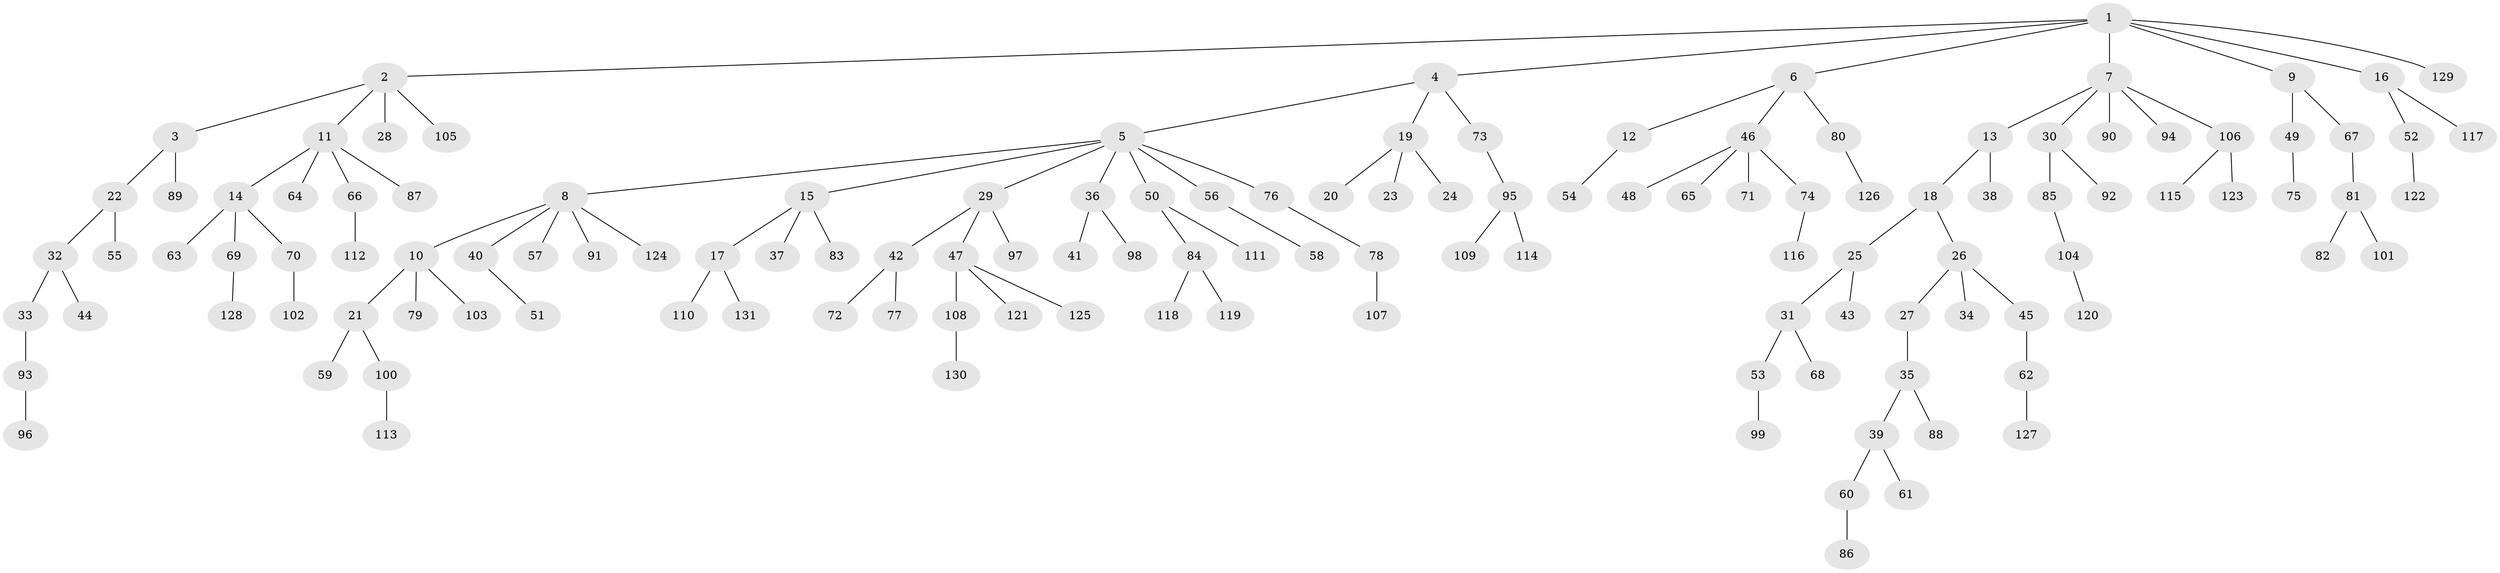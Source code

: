 // Generated by graph-tools (version 1.1) at 2025/11/02/27/25 16:11:26]
// undirected, 131 vertices, 130 edges
graph export_dot {
graph [start="1"]
  node [color=gray90,style=filled];
  1;
  2;
  3;
  4;
  5;
  6;
  7;
  8;
  9;
  10;
  11;
  12;
  13;
  14;
  15;
  16;
  17;
  18;
  19;
  20;
  21;
  22;
  23;
  24;
  25;
  26;
  27;
  28;
  29;
  30;
  31;
  32;
  33;
  34;
  35;
  36;
  37;
  38;
  39;
  40;
  41;
  42;
  43;
  44;
  45;
  46;
  47;
  48;
  49;
  50;
  51;
  52;
  53;
  54;
  55;
  56;
  57;
  58;
  59;
  60;
  61;
  62;
  63;
  64;
  65;
  66;
  67;
  68;
  69;
  70;
  71;
  72;
  73;
  74;
  75;
  76;
  77;
  78;
  79;
  80;
  81;
  82;
  83;
  84;
  85;
  86;
  87;
  88;
  89;
  90;
  91;
  92;
  93;
  94;
  95;
  96;
  97;
  98;
  99;
  100;
  101;
  102;
  103;
  104;
  105;
  106;
  107;
  108;
  109;
  110;
  111;
  112;
  113;
  114;
  115;
  116;
  117;
  118;
  119;
  120;
  121;
  122;
  123;
  124;
  125;
  126;
  127;
  128;
  129;
  130;
  131;
  1 -- 2;
  1 -- 4;
  1 -- 6;
  1 -- 7;
  1 -- 9;
  1 -- 16;
  1 -- 129;
  2 -- 3;
  2 -- 11;
  2 -- 28;
  2 -- 105;
  3 -- 22;
  3 -- 89;
  4 -- 5;
  4 -- 19;
  4 -- 73;
  5 -- 8;
  5 -- 15;
  5 -- 29;
  5 -- 36;
  5 -- 50;
  5 -- 56;
  5 -- 76;
  6 -- 12;
  6 -- 46;
  6 -- 80;
  7 -- 13;
  7 -- 30;
  7 -- 90;
  7 -- 94;
  7 -- 106;
  8 -- 10;
  8 -- 40;
  8 -- 57;
  8 -- 91;
  8 -- 124;
  9 -- 49;
  9 -- 67;
  10 -- 21;
  10 -- 79;
  10 -- 103;
  11 -- 14;
  11 -- 64;
  11 -- 66;
  11 -- 87;
  12 -- 54;
  13 -- 18;
  13 -- 38;
  14 -- 63;
  14 -- 69;
  14 -- 70;
  15 -- 17;
  15 -- 37;
  15 -- 83;
  16 -- 52;
  16 -- 117;
  17 -- 110;
  17 -- 131;
  18 -- 25;
  18 -- 26;
  19 -- 20;
  19 -- 23;
  19 -- 24;
  21 -- 59;
  21 -- 100;
  22 -- 32;
  22 -- 55;
  25 -- 31;
  25 -- 43;
  26 -- 27;
  26 -- 34;
  26 -- 45;
  27 -- 35;
  29 -- 42;
  29 -- 47;
  29 -- 97;
  30 -- 85;
  30 -- 92;
  31 -- 53;
  31 -- 68;
  32 -- 33;
  32 -- 44;
  33 -- 93;
  35 -- 39;
  35 -- 88;
  36 -- 41;
  36 -- 98;
  39 -- 60;
  39 -- 61;
  40 -- 51;
  42 -- 72;
  42 -- 77;
  45 -- 62;
  46 -- 48;
  46 -- 65;
  46 -- 71;
  46 -- 74;
  47 -- 108;
  47 -- 121;
  47 -- 125;
  49 -- 75;
  50 -- 84;
  50 -- 111;
  52 -- 122;
  53 -- 99;
  56 -- 58;
  60 -- 86;
  62 -- 127;
  66 -- 112;
  67 -- 81;
  69 -- 128;
  70 -- 102;
  73 -- 95;
  74 -- 116;
  76 -- 78;
  78 -- 107;
  80 -- 126;
  81 -- 82;
  81 -- 101;
  84 -- 118;
  84 -- 119;
  85 -- 104;
  93 -- 96;
  95 -- 109;
  95 -- 114;
  100 -- 113;
  104 -- 120;
  106 -- 115;
  106 -- 123;
  108 -- 130;
}
